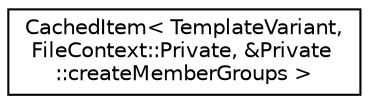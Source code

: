 digraph "Graphical Class Hierarchy"
{
 // LATEX_PDF_SIZE
  edge [fontname="Helvetica",fontsize="10",labelfontname="Helvetica",labelfontsize="10"];
  node [fontname="Helvetica",fontsize="10",shape=record];
  rankdir="LR";
  Node0 [label="CachedItem\< TemplateVariant,\l FileContext::Private, &Private\l::createMemberGroups \>",height=0.2,width=0.4,color="black", fillcolor="white", style="filled",URL="$classCachedItem.html",tooltip=" "];
}
